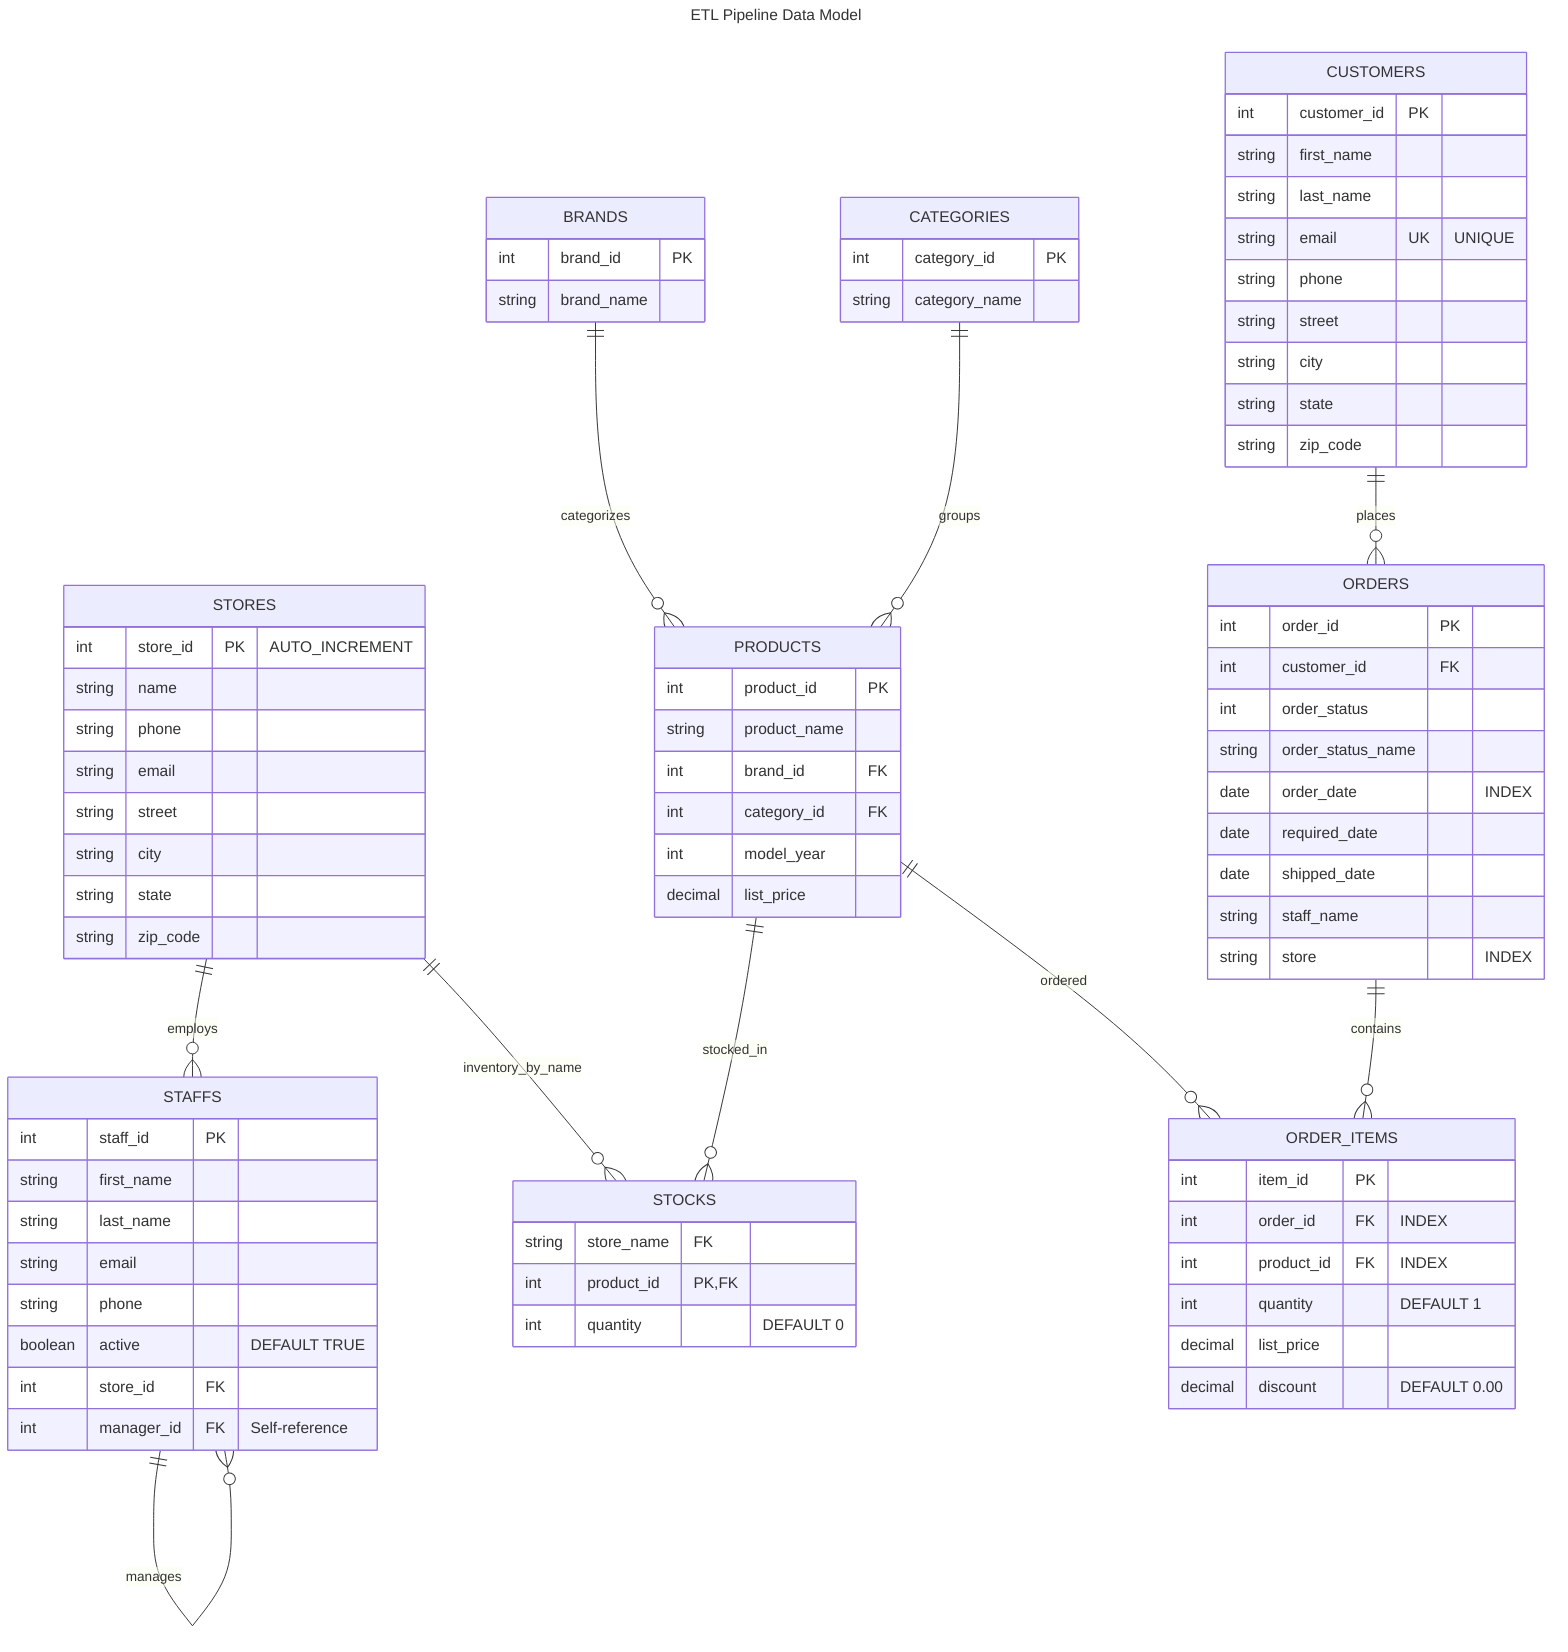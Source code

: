 ---
title: ETL Pipeline Data Model
---
erDiagram
    %% Core Business Entities
    BRANDS {
        int brand_id PK
        string brand_name
    }
    
    CATEGORIES {
        int category_id PK
        string category_name
    }
    
    STORES {
        int store_id PK "AUTO_INCREMENT"
        string name
        string phone
        string email
        string street
        string city
        string state
        string zip_code
    }
    
    %% Product Management
    PRODUCTS {
        int product_id PK
        string product_name
        int brand_id FK
        int category_id FK
        int model_year
        decimal list_price
    }
    
    STOCKS {
        string store_name FK
        int product_id PK,FK
        int quantity "DEFAULT 0"
    }
    
    %% Staff Management
    STAFFS {
        int staff_id PK
        string first_name
        string last_name
        string email
        string phone
        boolean active "DEFAULT TRUE"
        int store_id FK
        int manager_id FK "Self-reference"
    }
    
    %% Customer & Orders
    CUSTOMERS {
        int customer_id PK
        string first_name
        string last_name
        string email UK "UNIQUE"
        string phone
        string street
        string city
        string state
        string zip_code
    }
    
    ORDERS {
        int order_id PK
        int customer_id FK
        int order_status
        string order_status_name
        date order_date "INDEX"
        date required_date
        date shipped_date
        string staff_name
        string store "INDEX"
    }
    
    ORDER_ITEMS {
        int item_id PK
        int order_id FK "INDEX"
        int product_id FK "INDEX"
        int quantity "DEFAULT 1"
        decimal list_price
        decimal discount "DEFAULT 0.00"
    }

    %% Relationships
    BRANDS ||--o{ PRODUCTS : "categorizes"
    CATEGORIES ||--o{ PRODUCTS : "groups"
    STORES ||--o{ STAFFS : "employs"
    STORES ||--o{ STOCKS : "inventory_by_name"
    PRODUCTS ||--o{ STOCKS : "stocked_in"
    PRODUCTS ||--o{ ORDER_ITEMS : "ordered"
    STAFFS ||--o{ STAFFS : "manages"
    CUSTOMERS ||--o{ ORDERS : "places"
    ORDERS ||--o{ ORDER_ITEMS : "contains"